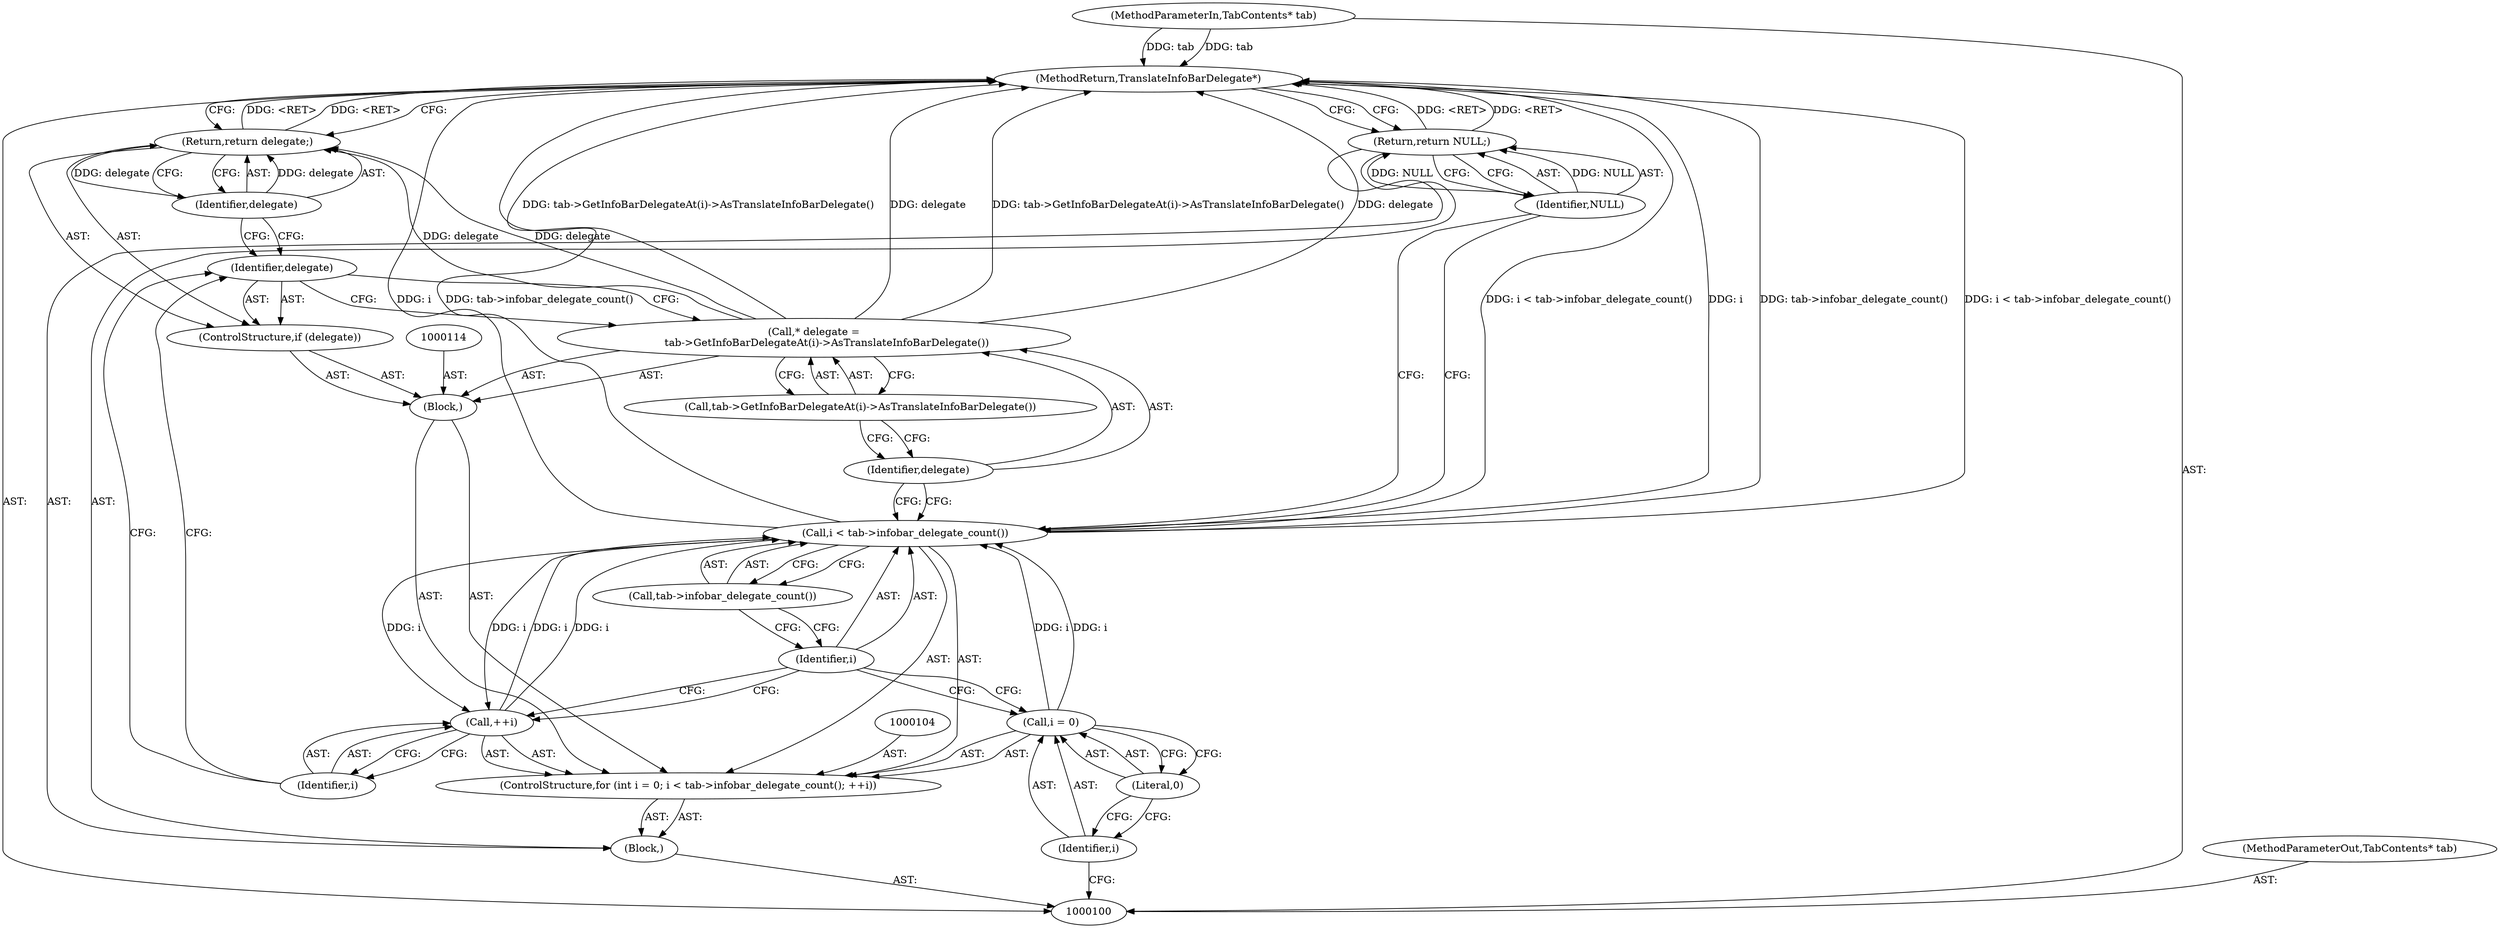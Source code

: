 digraph "0_Chrome_0d04639df7a3b2425c671ab08f68eb32b3d04cb1_2" {
"1000124" [label="(MethodReturn,TranslateInfoBarDelegate*)"];
"1000102" [label="(Block,)"];
"1000101" [label="(MethodParameterIn,TabContents* tab)"];
"1000152" [label="(MethodParameterOut,TabContents* tab)"];
"1000105" [label="(Call,i = 0)"];
"1000106" [label="(Identifier,i)"];
"1000107" [label="(Literal,0)"];
"1000108" [label="(Call,i < tab->infobar_delegate_count())"];
"1000109" [label="(Identifier,i)"];
"1000110" [label="(Call,tab->infobar_delegate_count())"];
"1000103" [label="(ControlStructure,for (int i = 0; i < tab->infobar_delegate_count(); ++i))"];
"1000111" [label="(Call,++i)"];
"1000112" [label="(Identifier,i)"];
"1000115" [label="(Call,* delegate =\n        tab->GetInfoBarDelegateAt(i)->AsTranslateInfoBarDelegate())"];
"1000116" [label="(Identifier,delegate)"];
"1000113" [label="(Block,)"];
"1000117" [label="(Call,tab->GetInfoBarDelegateAt(i)->AsTranslateInfoBarDelegate())"];
"1000118" [label="(ControlStructure,if (delegate))"];
"1000119" [label="(Identifier,delegate)"];
"1000121" [label="(Identifier,delegate)"];
"1000120" [label="(Return,return delegate;)"];
"1000123" [label="(Identifier,NULL)"];
"1000122" [label="(Return,return NULL;)"];
"1000124" -> "1000100"  [label="AST: "];
"1000124" -> "1000120"  [label="CFG: "];
"1000124" -> "1000122"  [label="CFG: "];
"1000122" -> "1000124"  [label="DDG: <RET>"];
"1000115" -> "1000124"  [label="DDG: tab->GetInfoBarDelegateAt(i)->AsTranslateInfoBarDelegate()"];
"1000115" -> "1000124"  [label="DDG: delegate"];
"1000108" -> "1000124"  [label="DDG: i < tab->infobar_delegate_count()"];
"1000108" -> "1000124"  [label="DDG: i"];
"1000108" -> "1000124"  [label="DDG: tab->infobar_delegate_count()"];
"1000101" -> "1000124"  [label="DDG: tab"];
"1000120" -> "1000124"  [label="DDG: <RET>"];
"1000102" -> "1000100"  [label="AST: "];
"1000103" -> "1000102"  [label="AST: "];
"1000122" -> "1000102"  [label="AST: "];
"1000101" -> "1000100"  [label="AST: "];
"1000101" -> "1000124"  [label="DDG: tab"];
"1000152" -> "1000100"  [label="AST: "];
"1000105" -> "1000103"  [label="AST: "];
"1000105" -> "1000107"  [label="CFG: "];
"1000106" -> "1000105"  [label="AST: "];
"1000107" -> "1000105"  [label="AST: "];
"1000109" -> "1000105"  [label="CFG: "];
"1000105" -> "1000108"  [label="DDG: i"];
"1000106" -> "1000105"  [label="AST: "];
"1000106" -> "1000100"  [label="CFG: "];
"1000107" -> "1000106"  [label="CFG: "];
"1000107" -> "1000105"  [label="AST: "];
"1000107" -> "1000106"  [label="CFG: "];
"1000105" -> "1000107"  [label="CFG: "];
"1000108" -> "1000103"  [label="AST: "];
"1000108" -> "1000110"  [label="CFG: "];
"1000109" -> "1000108"  [label="AST: "];
"1000110" -> "1000108"  [label="AST: "];
"1000116" -> "1000108"  [label="CFG: "];
"1000123" -> "1000108"  [label="CFG: "];
"1000108" -> "1000124"  [label="DDG: i < tab->infobar_delegate_count()"];
"1000108" -> "1000124"  [label="DDG: i"];
"1000108" -> "1000124"  [label="DDG: tab->infobar_delegate_count()"];
"1000111" -> "1000108"  [label="DDG: i"];
"1000105" -> "1000108"  [label="DDG: i"];
"1000108" -> "1000111"  [label="DDG: i"];
"1000109" -> "1000108"  [label="AST: "];
"1000109" -> "1000105"  [label="CFG: "];
"1000109" -> "1000111"  [label="CFG: "];
"1000110" -> "1000109"  [label="CFG: "];
"1000110" -> "1000108"  [label="AST: "];
"1000110" -> "1000109"  [label="CFG: "];
"1000108" -> "1000110"  [label="CFG: "];
"1000103" -> "1000102"  [label="AST: "];
"1000104" -> "1000103"  [label="AST: "];
"1000105" -> "1000103"  [label="AST: "];
"1000108" -> "1000103"  [label="AST: "];
"1000111" -> "1000103"  [label="AST: "];
"1000113" -> "1000103"  [label="AST: "];
"1000111" -> "1000103"  [label="AST: "];
"1000111" -> "1000112"  [label="CFG: "];
"1000112" -> "1000111"  [label="AST: "];
"1000109" -> "1000111"  [label="CFG: "];
"1000111" -> "1000108"  [label="DDG: i"];
"1000108" -> "1000111"  [label="DDG: i"];
"1000112" -> "1000111"  [label="AST: "];
"1000112" -> "1000119"  [label="CFG: "];
"1000111" -> "1000112"  [label="CFG: "];
"1000115" -> "1000113"  [label="AST: "];
"1000115" -> "1000117"  [label="CFG: "];
"1000116" -> "1000115"  [label="AST: "];
"1000117" -> "1000115"  [label="AST: "];
"1000119" -> "1000115"  [label="CFG: "];
"1000115" -> "1000124"  [label="DDG: tab->GetInfoBarDelegateAt(i)->AsTranslateInfoBarDelegate()"];
"1000115" -> "1000124"  [label="DDG: delegate"];
"1000115" -> "1000120"  [label="DDG: delegate"];
"1000116" -> "1000115"  [label="AST: "];
"1000116" -> "1000108"  [label="CFG: "];
"1000117" -> "1000116"  [label="CFG: "];
"1000113" -> "1000103"  [label="AST: "];
"1000114" -> "1000113"  [label="AST: "];
"1000115" -> "1000113"  [label="AST: "];
"1000118" -> "1000113"  [label="AST: "];
"1000117" -> "1000115"  [label="AST: "];
"1000117" -> "1000116"  [label="CFG: "];
"1000115" -> "1000117"  [label="CFG: "];
"1000118" -> "1000113"  [label="AST: "];
"1000119" -> "1000118"  [label="AST: "];
"1000120" -> "1000118"  [label="AST: "];
"1000119" -> "1000118"  [label="AST: "];
"1000119" -> "1000115"  [label="CFG: "];
"1000121" -> "1000119"  [label="CFG: "];
"1000112" -> "1000119"  [label="CFG: "];
"1000121" -> "1000120"  [label="AST: "];
"1000121" -> "1000119"  [label="CFG: "];
"1000120" -> "1000121"  [label="CFG: "];
"1000121" -> "1000120"  [label="DDG: delegate"];
"1000120" -> "1000118"  [label="AST: "];
"1000120" -> "1000121"  [label="CFG: "];
"1000121" -> "1000120"  [label="AST: "];
"1000124" -> "1000120"  [label="CFG: "];
"1000120" -> "1000124"  [label="DDG: <RET>"];
"1000121" -> "1000120"  [label="DDG: delegate"];
"1000115" -> "1000120"  [label="DDG: delegate"];
"1000123" -> "1000122"  [label="AST: "];
"1000123" -> "1000108"  [label="CFG: "];
"1000122" -> "1000123"  [label="CFG: "];
"1000123" -> "1000122"  [label="DDG: NULL"];
"1000122" -> "1000102"  [label="AST: "];
"1000122" -> "1000123"  [label="CFG: "];
"1000123" -> "1000122"  [label="AST: "];
"1000124" -> "1000122"  [label="CFG: "];
"1000122" -> "1000124"  [label="DDG: <RET>"];
"1000123" -> "1000122"  [label="DDG: NULL"];
}
